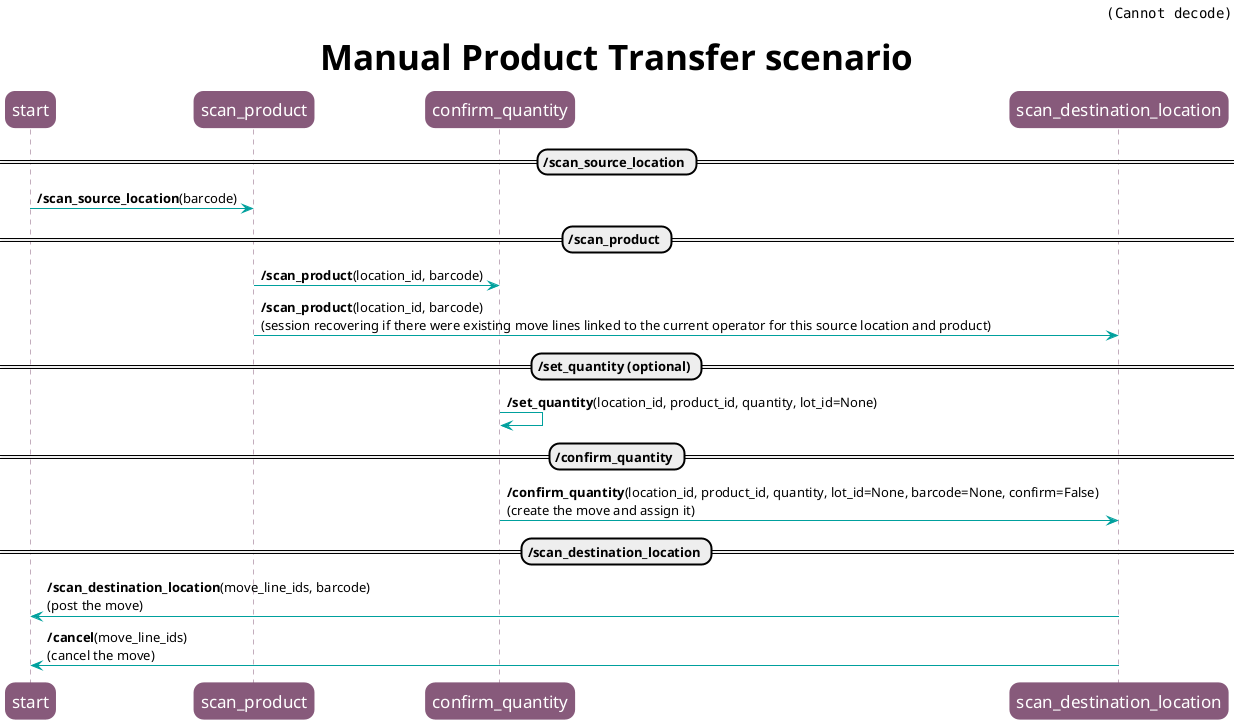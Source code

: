# Diagram to generate with PlantUML (https://plantuml.com/)
#
#   $ sudo apt install plantuml
#   $ plantuml manual_product_transfer_diag_seq.plantuml
#

@startuml

skinparam roundcorner 20
skinparam sequence {

ParticipantBorderColor #875A7B
ParticipantBackgroundColor #875A7B
ParticipantFontSize 17
ParticipantFontColor white

LifeLineBorderColor #875A7B

ArrowColor #00A09D
}

header <img:oca_logo.png>
title <size:35>Manual Product Transfer scenario</size>

== /scan_source_location ==
start -> scan_product: **/scan_source_location**(barcode)

== /scan_product ==
scan_product -> confirm_quantity: **/scan_product**(location_id, barcode)
scan_product -> scan_destination_location: **/scan_product**(location_id, barcode) \n(session recovering if there were existing move lines linked to the current operator for this source location and product)

== /set_quantity (optional) ==
confirm_quantity -> confirm_quantity: **/set_quantity**(location_id, product_id, quantity, lot_id=None)

== /confirm_quantity ==
confirm_quantity -> scan_destination_location: **/confirm_quantity**(location_id, product_id, quantity, lot_id=None, barcode=None, confirm=False) \n(create the move and assign it)

== /scan_destination_location ==
scan_destination_location -> start: **/scan_destination_location**(move_line_ids, barcode) \n(post the move)
scan_destination_location -> start: **/cancel**(move_line_ids) \n(cancel the move)

@enduml
